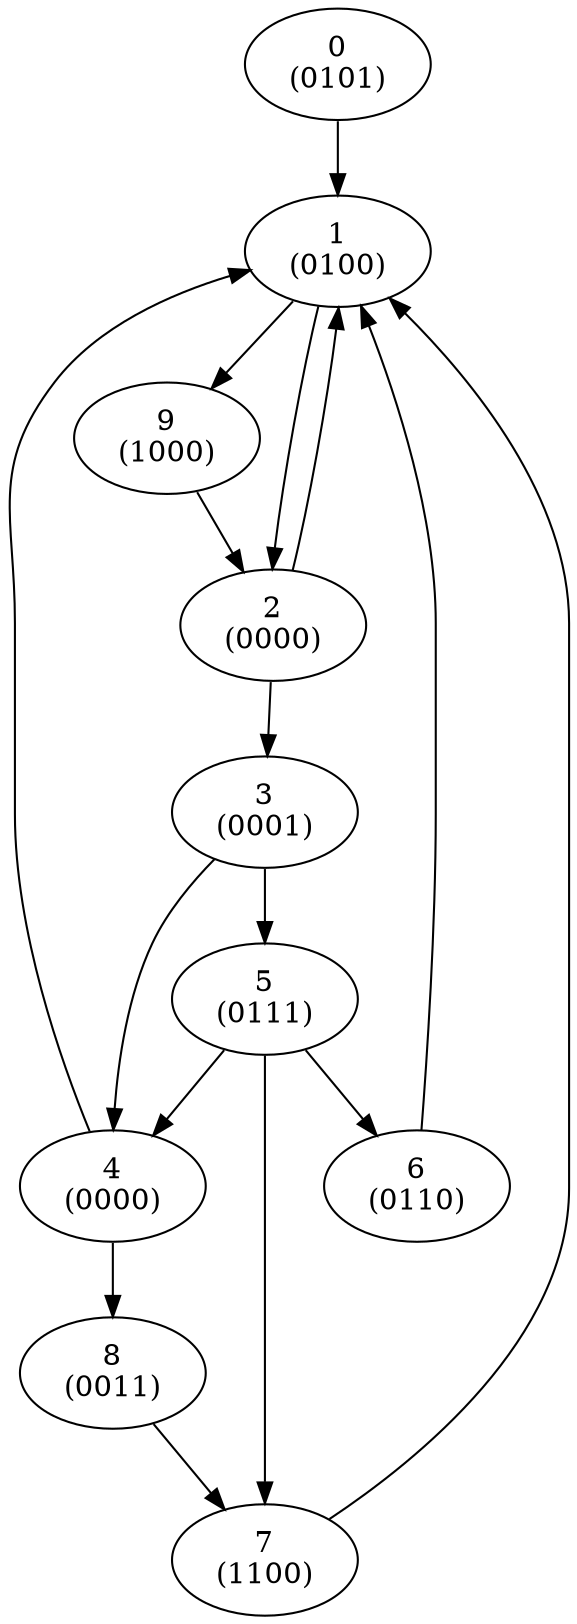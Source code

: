 digraph fsm {
"0\n(0101)" -> "1\n(0100)";
"1\n(0100)" -> "2\n(0000)";
"1\n(0100)" -> "9\n(1000)";
"2\n(0000)" -> "1\n(0100)";
"2\n(0000)" -> "3\n(0001)";
"3\n(0001)" -> "5\n(0111)";
"3\n(0001)" -> "4\n(0000)";
"4\n(0000)" -> "1\n(0100)";
"4\n(0000)" -> "8\n(0011)";
"5\n(0111)" -> "4\n(0000)";
"5\n(0111)" -> "7\n(1100)";
"5\n(0111)" -> "6\n(0110)";
"6\n(0110)" -> "1\n(0100)";
"7\n(1100)" -> "1\n(0100)";
"8\n(0011)" -> "7\n(1100)";
"9\n(1000)" -> "2\n(0000)";
}